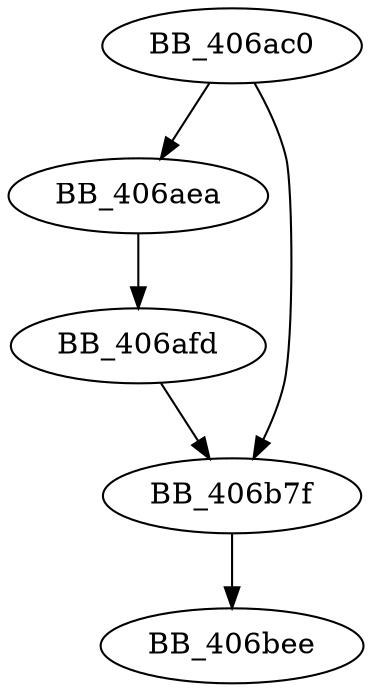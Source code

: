 DiGraph sub_406AC0{
BB_406ac0->BB_406aea
BB_406ac0->BB_406b7f
BB_406aea->BB_406afd
BB_406afd->BB_406b7f
BB_406b7f->BB_406bee
}
